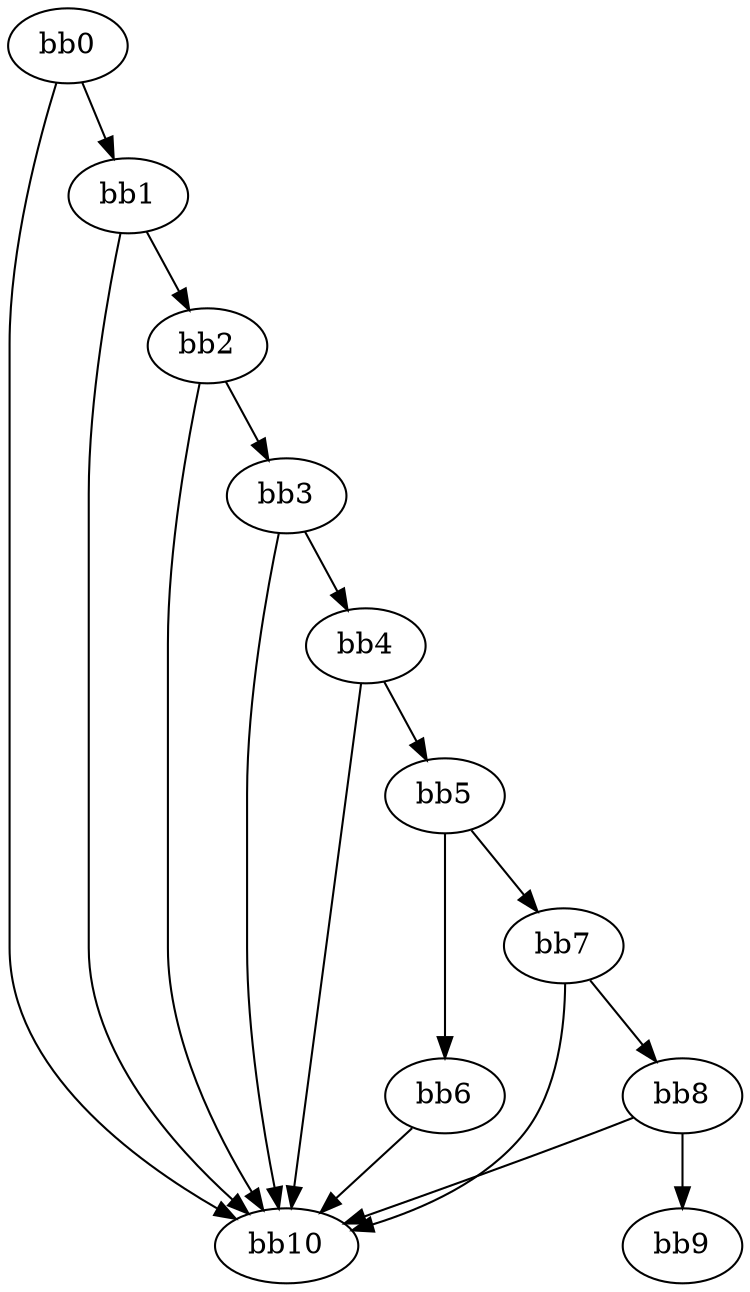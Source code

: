 digraph {
    0 [ label = "bb0\l" ]
    1 [ label = "bb1\l" ]
    2 [ label = "bb2\l" ]
    3 [ label = "bb3\l" ]
    4 [ label = "bb4\l" ]
    5 [ label = "bb5\l" ]
    6 [ label = "bb6\l" ]
    7 [ label = "bb7\l" ]
    8 [ label = "bb8\l" ]
    9 [ label = "bb9\l" ]
    10 [ label = "bb10\l" ]
    0 -> 1 [ ]
    0 -> 10 [ ]
    1 -> 2 [ ]
    1 -> 10 [ ]
    2 -> 3 [ ]
    2 -> 10 [ ]
    3 -> 4 [ ]
    3 -> 10 [ ]
    4 -> 5 [ ]
    4 -> 10 [ ]
    5 -> 6 [ ]
    5 -> 7 [ ]
    6 -> 10 [ ]
    7 -> 8 [ ]
    7 -> 10 [ ]
    8 -> 9 [ ]
    8 -> 10 [ ]
}

